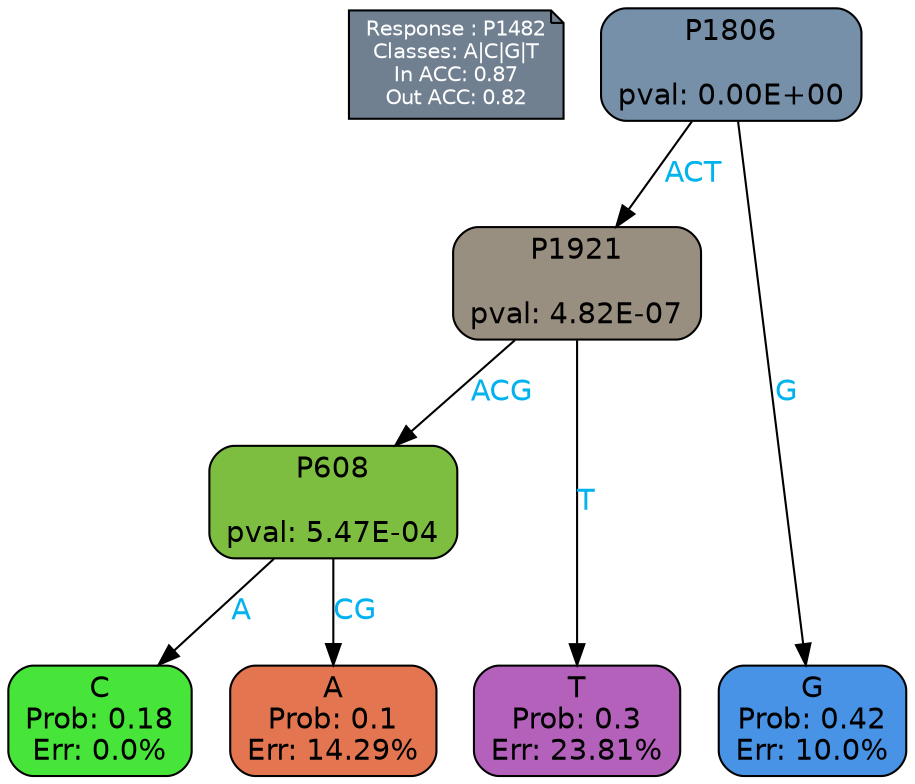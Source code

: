 digraph Tree {
node [shape=box, style="filled, rounded", color="black", fontname=helvetica] ;
graph [ranksep=equally, splines=polylines, bgcolor=transparent, dpi=600] ;
edge [fontname=helvetica] ;
LEGEND [label="Response : P1482
Classes: A|C|G|T
In ACC: 0.87
Out ACC: 0.82
",shape=note,align=left,style=filled,fillcolor="slategray",fontcolor="white",fontsize=10];1 [label="P1806

pval: 0.00E+00", fillcolor="#7790aa"] ;
2 [label="P1921

pval: 4.82E-07", fillcolor="#998f80"] ;
3 [label="P608

pval: 5.47E-04", fillcolor="#7dbe41"] ;
4 [label="C
Prob: 0.18
Err: 0.0%", fillcolor="#47e539"] ;
5 [label="A
Prob: 0.1
Err: 14.29%", fillcolor="#e37651"] ;
6 [label="T
Prob: 0.3
Err: 23.81%", fillcolor="#b461bc"] ;
7 [label="G
Prob: 0.42
Err: 10.0%", fillcolor="#4893e5"] ;
1 -> 2 [label="ACT",fontcolor=deepskyblue2] ;
1 -> 7 [label="G",fontcolor=deepskyblue2] ;
2 -> 3 [label="ACG",fontcolor=deepskyblue2] ;
2 -> 6 [label="T",fontcolor=deepskyblue2] ;
3 -> 4 [label="A",fontcolor=deepskyblue2] ;
3 -> 5 [label="CG",fontcolor=deepskyblue2] ;
{rank = same; 4;5;6;7;}{rank = same; LEGEND;1;}}